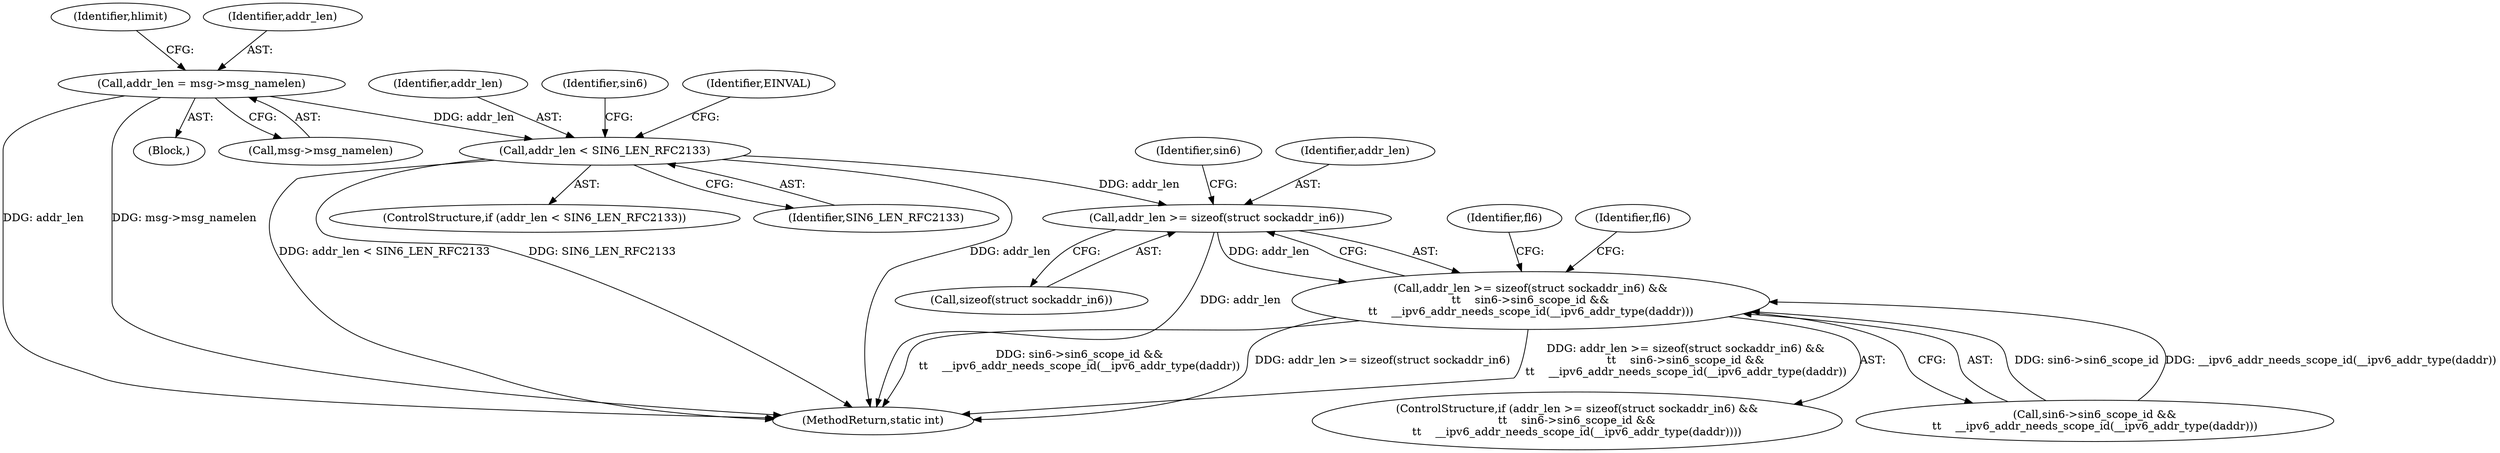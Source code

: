 digraph "0_linux_45f6fad84cc305103b28d73482b344d7f5b76f39_13@API" {
"1000311" [label="(Call,addr_len >= sizeof(struct sockaddr_in6))"];
"1000200" [label="(Call,addr_len < SIN6_LEN_RFC2133)"];
"1000145" [label="(Call,addr_len = msg->msg_namelen)"];
"1000310" [label="(Call,addr_len >= sizeof(struct sockaddr_in6) &&\n\t\t    sin6->sin6_scope_id &&\n\t\t    __ipv6_addr_needs_scope_id(__ipv6_addr_type(daddr)))"];
"1000315" [label="(Call,sin6->sin6_scope_id &&\n\t\t    __ipv6_addr_needs_scope_id(__ipv6_addr_type(daddr)))"];
"1000310" [label="(Call,addr_len >= sizeof(struct sockaddr_in6) &&\n\t\t    sin6->sin6_scope_id &&\n\t\t    __ipv6_addr_needs_scope_id(__ipv6_addr_type(daddr)))"];
"1000145" [label="(Call,addr_len = msg->msg_namelen)"];
"1000309" [label="(ControlStructure,if (addr_len >= sizeof(struct sockaddr_in6) &&\n\t\t    sin6->sin6_scope_id &&\n\t\t    __ipv6_addr_needs_scope_id(__ipv6_addr_type(daddr))))"];
"1000201" [label="(Identifier,addr_len)"];
"1000313" [label="(Call,sizeof(struct sockaddr_in6))"];
"1000152" [label="(Identifier,hlimit)"];
"1000311" [label="(Call,addr_len >= sizeof(struct sockaddr_in6))"];
"1000324" [label="(Identifier,fl6)"];
"1000110" [label="(Block,)"];
"1000209" [label="(Identifier,sin6)"];
"1000200" [label="(Call,addr_len < SIN6_LEN_RFC2133)"];
"1000202" [label="(Identifier,SIN6_LEN_RFC2133)"];
"1000147" [label="(Call,msg->msg_namelen)"];
"1000738" [label="(MethodReturn,static int)"];
"1000317" [label="(Identifier,sin6)"];
"1000146" [label="(Identifier,addr_len)"];
"1000205" [label="(Identifier,EINVAL)"];
"1000312" [label="(Identifier,addr_len)"];
"1000199" [label="(ControlStructure,if (addr_len < SIN6_LEN_RFC2133))"];
"1000361" [label="(Identifier,fl6)"];
"1000311" -> "1000310"  [label="AST: "];
"1000311" -> "1000313"  [label="CFG: "];
"1000312" -> "1000311"  [label="AST: "];
"1000313" -> "1000311"  [label="AST: "];
"1000317" -> "1000311"  [label="CFG: "];
"1000310" -> "1000311"  [label="CFG: "];
"1000311" -> "1000738"  [label="DDG: addr_len"];
"1000311" -> "1000310"  [label="DDG: addr_len"];
"1000200" -> "1000311"  [label="DDG: addr_len"];
"1000200" -> "1000199"  [label="AST: "];
"1000200" -> "1000202"  [label="CFG: "];
"1000201" -> "1000200"  [label="AST: "];
"1000202" -> "1000200"  [label="AST: "];
"1000205" -> "1000200"  [label="CFG: "];
"1000209" -> "1000200"  [label="CFG: "];
"1000200" -> "1000738"  [label="DDG: addr_len"];
"1000200" -> "1000738"  [label="DDG: addr_len < SIN6_LEN_RFC2133"];
"1000200" -> "1000738"  [label="DDG: SIN6_LEN_RFC2133"];
"1000145" -> "1000200"  [label="DDG: addr_len"];
"1000145" -> "1000110"  [label="AST: "];
"1000145" -> "1000147"  [label="CFG: "];
"1000146" -> "1000145"  [label="AST: "];
"1000147" -> "1000145"  [label="AST: "];
"1000152" -> "1000145"  [label="CFG: "];
"1000145" -> "1000738"  [label="DDG: addr_len"];
"1000145" -> "1000738"  [label="DDG: msg->msg_namelen"];
"1000310" -> "1000309"  [label="AST: "];
"1000310" -> "1000315"  [label="CFG: "];
"1000315" -> "1000310"  [label="AST: "];
"1000324" -> "1000310"  [label="CFG: "];
"1000361" -> "1000310"  [label="CFG: "];
"1000310" -> "1000738"  [label="DDG: addr_len >= sizeof(struct sockaddr_in6) &&\n\t\t    sin6->sin6_scope_id &&\n\t\t    __ipv6_addr_needs_scope_id(__ipv6_addr_type(daddr))"];
"1000310" -> "1000738"  [label="DDG: sin6->sin6_scope_id &&\n\t\t    __ipv6_addr_needs_scope_id(__ipv6_addr_type(daddr))"];
"1000310" -> "1000738"  [label="DDG: addr_len >= sizeof(struct sockaddr_in6)"];
"1000315" -> "1000310"  [label="DDG: sin6->sin6_scope_id"];
"1000315" -> "1000310"  [label="DDG: __ipv6_addr_needs_scope_id(__ipv6_addr_type(daddr))"];
}
